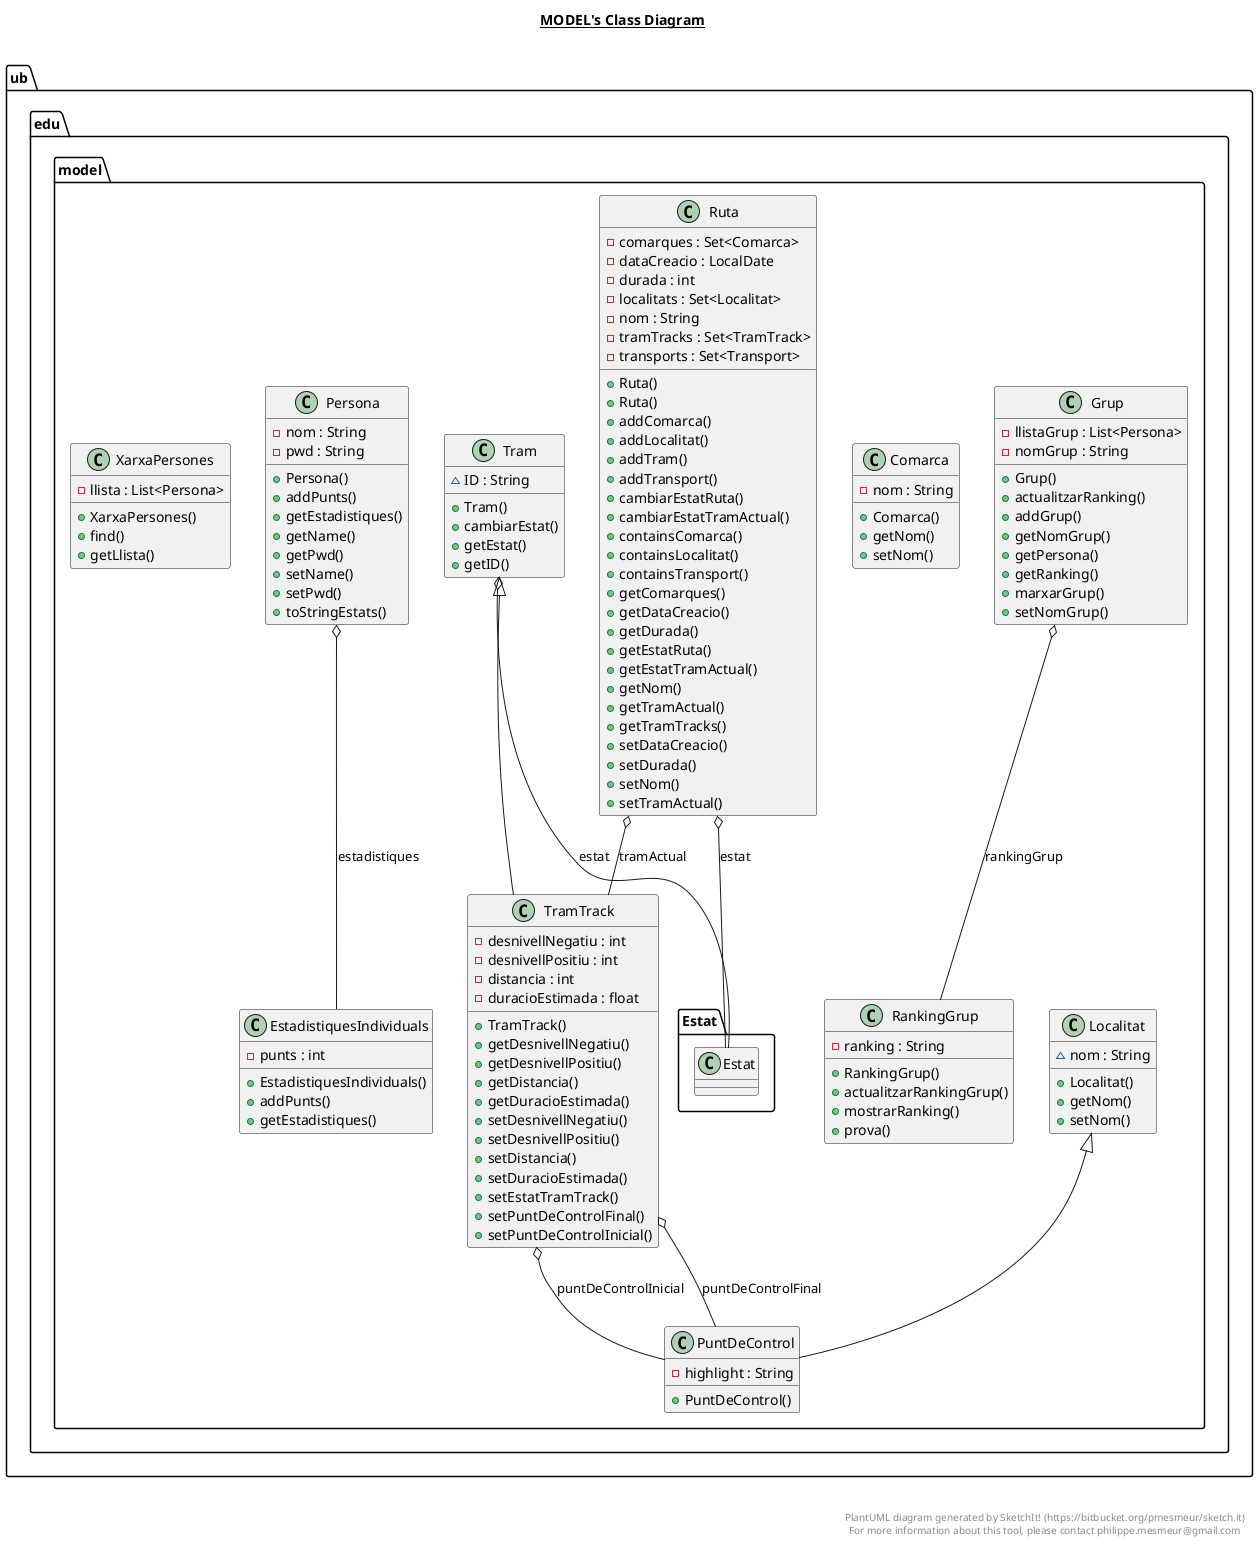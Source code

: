 @startuml

title __MODEL's Class Diagram__\n

  namespace ub.edu.model {
    class ub.edu.model.Comarca {
        - nom : String
        + Comarca()
        + getNom()
        + setNom()
    }
  }
  

  namespace ub.edu.model {
    class ub.edu.model.EstadistiquesIndividuals {
        - punts : int
        + EstadistiquesIndividuals()
        + addPunts()
        + getEstadistiques()
    }
  }
  

  namespace ub.edu.model {
    class ub.edu.model.Grup {
        - llistaGrup : List<Persona>
        - nomGrup : String
        + Grup()
        + actualitzarRanking()
        + addGrup()
        + getNomGrup()
        + getPersona()
        + getRanking()
        + marxarGrup()
        + setNomGrup()
    }
  }
  

  namespace ub.edu.model {
    class ub.edu.model.Localitat {
        ~ nom : String
        + Localitat()
        + getNom()
        + setNom()
    }
  }
  

  namespace ub.edu.model {
    class ub.edu.model.Persona {
        - nom : String
        - pwd : String
        + Persona()
        + addPunts()
        + getEstadistiques()
        + getName()
        + getPwd()
        + setName()
        + setPwd()
        + toStringEstats()
    }
  }
  

  namespace ub.edu.model {
    class ub.edu.model.PuntDeControl {
        - highlight : String
        + PuntDeControl()
    }
  }
  

  namespace ub.edu.model {
    class ub.edu.model.RankingGrup {
        - ranking : String
        + RankingGrup()
        + actualitzarRankingGrup()
        + mostrarRanking()
        + prova()
    }
  }
  

  namespace ub.edu.model {
    class ub.edu.model.Ruta {
        - comarques : Set<Comarca>
        - dataCreacio : LocalDate
        - durada : int
        - localitats : Set<Localitat>
        - nom : String
        - tramTracks : Set<TramTrack>
        - transports : Set<Transport>
        + Ruta()
        + Ruta()
        + addComarca()
        + addLocalitat()
        + addTram()
        + addTransport()
        + cambiarEstatRuta()
        + cambiarEstatTramActual()
        + containsComarca()
        + containsLocalitat()
        + containsTransport()
        + getComarques()
        + getDataCreacio()
        + getDurada()
        + getEstatRuta()
        + getEstatTramActual()
        + getNom()
        + getTramActual()
        + getTramTracks()
        + setDataCreacio()
        + setDurada()
        + setNom()
        + setTramActual()
    }
  }
  

  namespace ub.edu.model {
    class ub.edu.model.Tram {
        ~ ID : String
        + Tram()
        + cambiarEstat()
        + getEstat()
        + getID()
    }
  }
  

  namespace ub.edu.model {
    class ub.edu.model.TramTrack {
        - desnivellNegatiu : int
        - desnivellPositiu : int
        - distancia : int
        - duracioEstimada : float
        + TramTrack()
        + getDesnivellNegatiu()
        + getDesnivellPositiu()
        + getDistancia()
        + getDuracioEstimada()
        + setDesnivellNegatiu()
        + setDesnivellPositiu()
        + setDistancia()
        + setDuracioEstimada()
        + setEstatTramTrack()
        + setPuntDeControlFinal()
        + setPuntDeControlInicial()
    }
  }
  

  namespace ub.edu.model {
    class ub.edu.model.XarxaPersones {
        - llista : List<Persona>
        + XarxaPersones()
        + find()
        + getLlista()
    }
  }
  

  ub.edu.model.Grup o-- ub.edu.model.RankingGrup : rankingGrup
  ub.edu.model.Persona o-- ub.edu.model.EstadistiquesIndividuals : estadistiques
  ub.edu.model.PuntDeControl -up-|> ub.edu.model.Localitat
  ub.edu.model.Ruta o-- ub.edu.model.Estat.Estat : estat
  ub.edu.model.Ruta o-- ub.edu.model.TramTrack : tramActual
  ub.edu.model.Tram o-- ub.edu.model.Estat.Estat : estat
  ub.edu.model.TramTrack -up-|> ub.edu.model.Tram
  ub.edu.model.TramTrack o-- ub.edu.model.PuntDeControl : puntDeControlFinal
  ub.edu.model.TramTrack o-- ub.edu.model.PuntDeControl : puntDeControlInicial


right footer


PlantUML diagram generated by SketchIt! (https://bitbucket.org/pmesmeur/sketch.it)
For more information about this tool, please contact philippe.mesmeur@gmail.com
endfooter

@enduml
